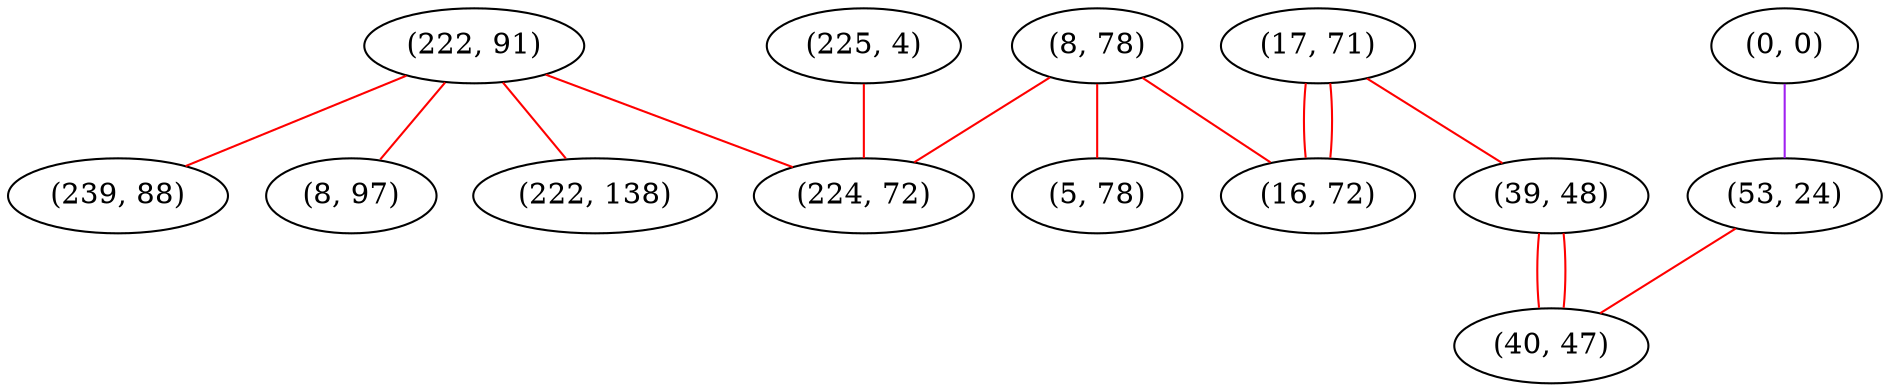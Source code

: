 graph "" {
"(222, 91)";
"(8, 78)";
"(0, 0)";
"(239, 88)";
"(17, 71)";
"(8, 97)";
"(16, 72)";
"(225, 4)";
"(5, 78)";
"(222, 138)";
"(39, 48)";
"(53, 24)";
"(224, 72)";
"(40, 47)";
"(222, 91)" -- "(8, 97)"  [color=red, key=0, weight=1];
"(222, 91)" -- "(224, 72)"  [color=red, key=0, weight=1];
"(222, 91)" -- "(239, 88)"  [color=red, key=0, weight=1];
"(222, 91)" -- "(222, 138)"  [color=red, key=0, weight=1];
"(8, 78)" -- "(5, 78)"  [color=red, key=0, weight=1];
"(8, 78)" -- "(224, 72)"  [color=red, key=0, weight=1];
"(8, 78)" -- "(16, 72)"  [color=red, key=0, weight=1];
"(0, 0)" -- "(53, 24)"  [color=purple, key=0, weight=4];
"(17, 71)" -- "(16, 72)"  [color=red, key=0, weight=1];
"(17, 71)" -- "(16, 72)"  [color=red, key=1, weight=1];
"(17, 71)" -- "(39, 48)"  [color=red, key=0, weight=1];
"(225, 4)" -- "(224, 72)"  [color=red, key=0, weight=1];
"(39, 48)" -- "(40, 47)"  [color=red, key=0, weight=1];
"(39, 48)" -- "(40, 47)"  [color=red, key=1, weight=1];
"(53, 24)" -- "(40, 47)"  [color=red, key=0, weight=1];
}
